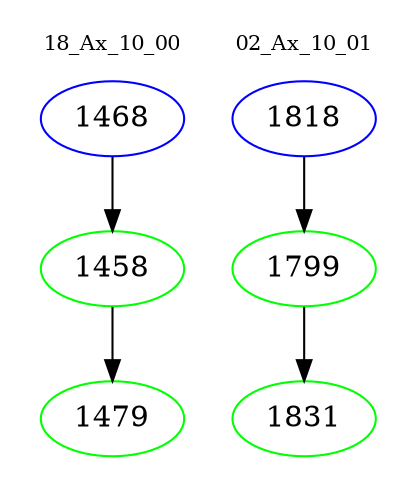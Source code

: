 digraph{
subgraph cluster_0 {
color = white
label = "18_Ax_10_00";
fontsize=10;
T0_1468 [label="1468", color="blue"]
T0_1468 -> T0_1458 [color="black"]
T0_1458 [label="1458", color="green"]
T0_1458 -> T0_1479 [color="black"]
T0_1479 [label="1479", color="green"]
}
subgraph cluster_1 {
color = white
label = "02_Ax_10_01";
fontsize=10;
T1_1818 [label="1818", color="blue"]
T1_1818 -> T1_1799 [color="black"]
T1_1799 [label="1799", color="green"]
T1_1799 -> T1_1831 [color="black"]
T1_1831 [label="1831", color="green"]
}
}

